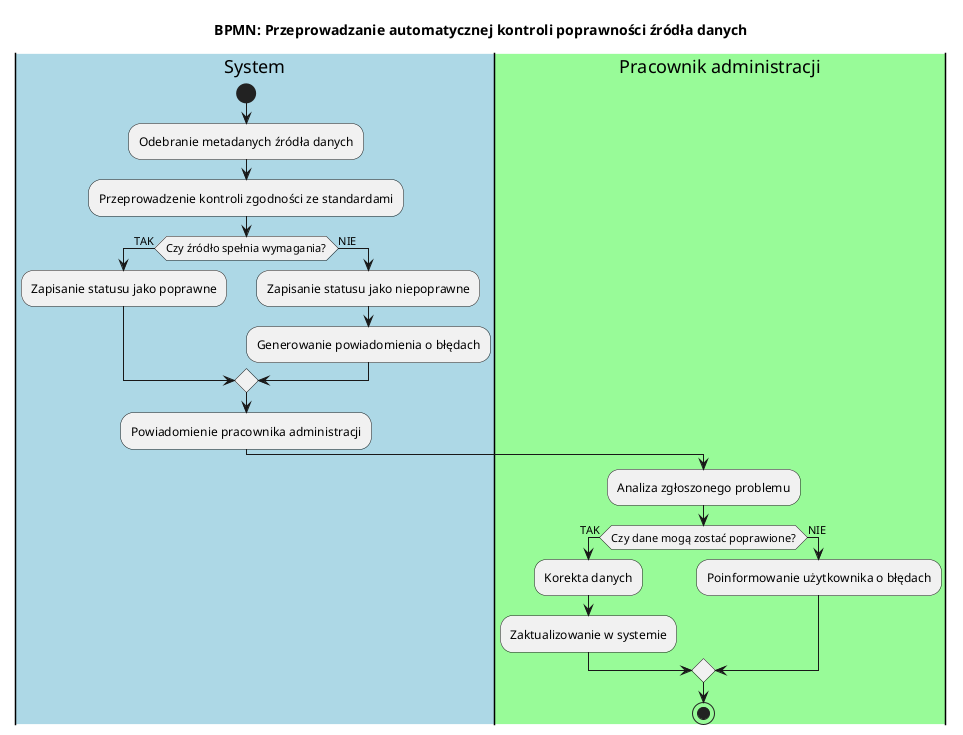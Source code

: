 @startuml
title BPMN: Przeprowadzanie automatycznej kontroli poprawności źródła danych

|#lightblue|System|
start
:Odebranie metadanych źródła danych;
:Przeprowadzenie kontroli zgodności ze standardami;
if (Czy źródło spełnia wymagania?) then (TAK)
:Zapisanie statusu jako poprawne;
else (NIE)
:Zapisanie statusu jako niepoprawne;
:Generowanie powiadomienia o błędach;
endif
:Powiadomienie pracownika administracji;
|#palegreen|Pracownik administracji|
:Analiza zgłoszonego problemu;
if (Czy dane mogą zostać poprawione?) then (TAK)
:Korekta danych;
:Zaktualizowanie w systemie;
else (NIE)
:Poinformowanie użytkownika o błędach;
endif
stop
@enduml